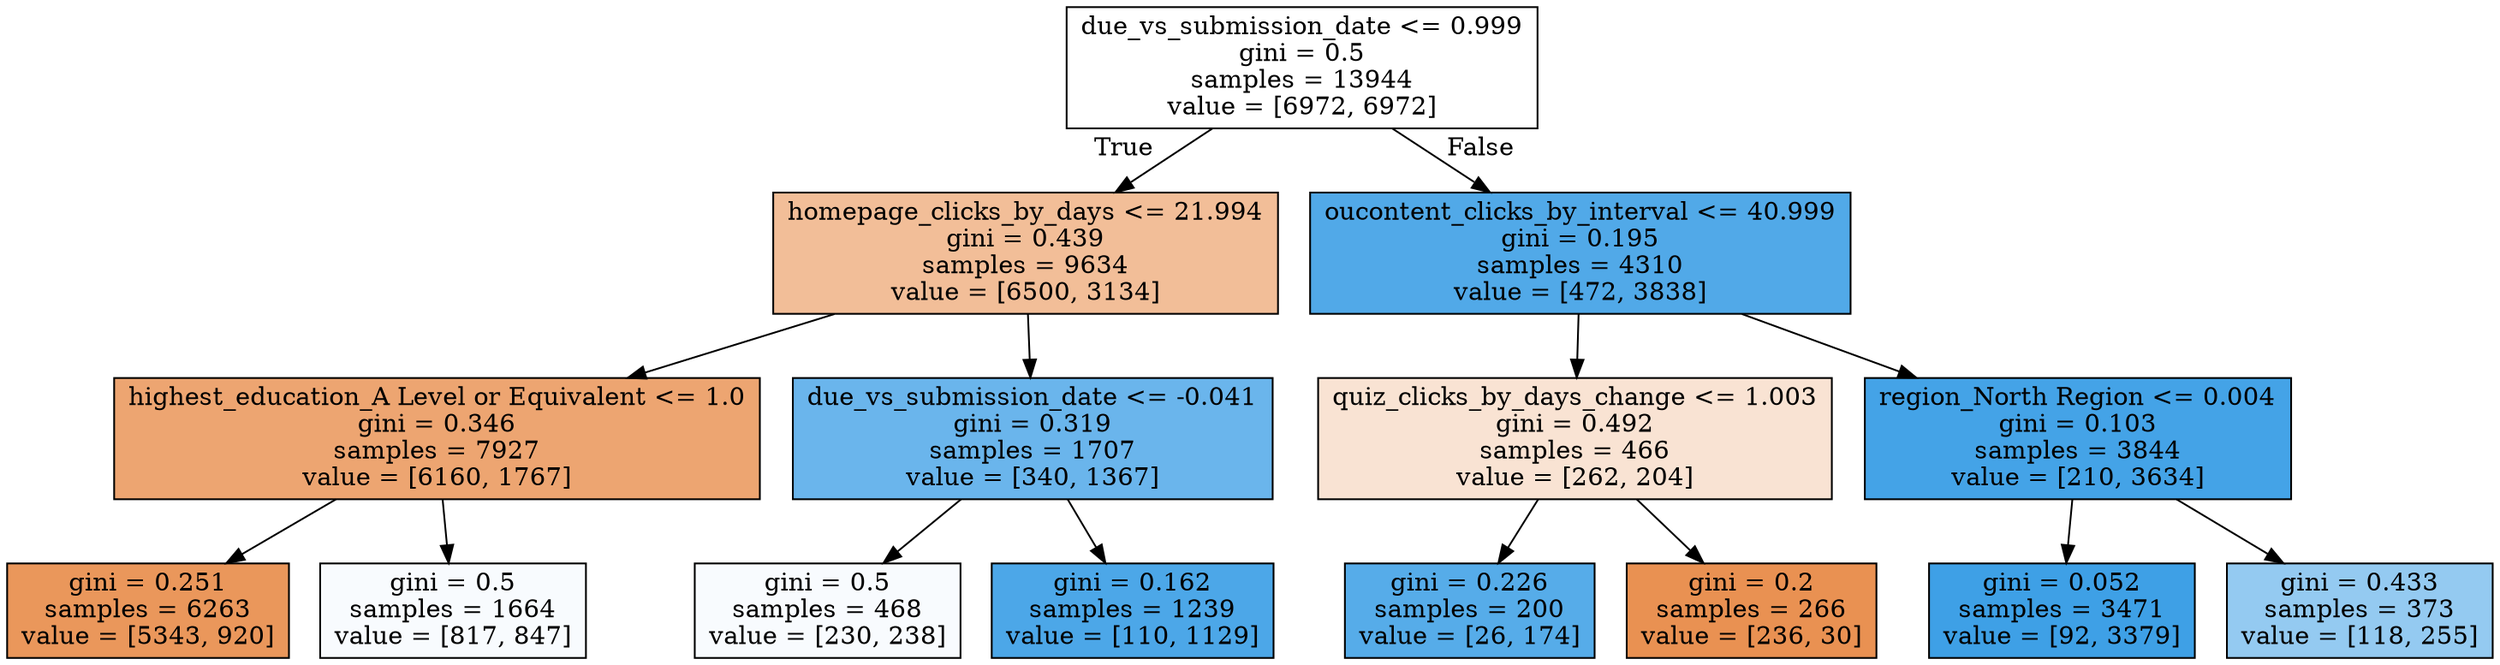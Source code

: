 digraph Tree {
node [shape=box, style="filled", color="black"] ;
0 [label="due_vs_submission_date <= 0.999\ngini = 0.5\nsamples = 13944\nvalue = [6972, 6972]", fillcolor="#e5813900"] ;
1 [label="homepage_clicks_by_days <= 21.994\ngini = 0.439\nsamples = 9634\nvalue = [6500, 3134]", fillcolor="#e5813984"] ;
0 -> 1 [labeldistance=2.5, labelangle=45, headlabel="True"] ;
2 [label="highest_education_A Level or Equivalent <= 1.0\ngini = 0.346\nsamples = 7927\nvalue = [6160, 1767]", fillcolor="#e58139b6"] ;
1 -> 2 ;
3 [label="gini = 0.251\nsamples = 6263\nvalue = [5343, 920]", fillcolor="#e58139d3"] ;
2 -> 3 ;
4 [label="gini = 0.5\nsamples = 1664\nvalue = [817, 847]", fillcolor="#399de509"] ;
2 -> 4 ;
5 [label="due_vs_submission_date <= -0.041\ngini = 0.319\nsamples = 1707\nvalue = [340, 1367]", fillcolor="#399de5c0"] ;
1 -> 5 ;
6 [label="gini = 0.5\nsamples = 468\nvalue = [230, 238]", fillcolor="#399de509"] ;
5 -> 6 ;
7 [label="gini = 0.162\nsamples = 1239\nvalue = [110, 1129]", fillcolor="#399de5e6"] ;
5 -> 7 ;
8 [label="oucontent_clicks_by_interval <= 40.999\ngini = 0.195\nsamples = 4310\nvalue = [472, 3838]", fillcolor="#399de5e0"] ;
0 -> 8 [labeldistance=2.5, labelangle=-45, headlabel="False"] ;
9 [label="quiz_clicks_by_days_change <= 1.003\ngini = 0.492\nsamples = 466\nvalue = [262, 204]", fillcolor="#e5813938"] ;
8 -> 9 ;
10 [label="gini = 0.226\nsamples = 200\nvalue = [26, 174]", fillcolor="#399de5d9"] ;
9 -> 10 ;
11 [label="gini = 0.2\nsamples = 266\nvalue = [236, 30]", fillcolor="#e58139df"] ;
9 -> 11 ;
12 [label="region_North Region <= 0.004\ngini = 0.103\nsamples = 3844\nvalue = [210, 3634]", fillcolor="#399de5f0"] ;
8 -> 12 ;
13 [label="gini = 0.052\nsamples = 3471\nvalue = [92, 3379]", fillcolor="#399de5f8"] ;
12 -> 13 ;
14 [label="gini = 0.433\nsamples = 373\nvalue = [118, 255]", fillcolor="#399de589"] ;
12 -> 14 ;
}
